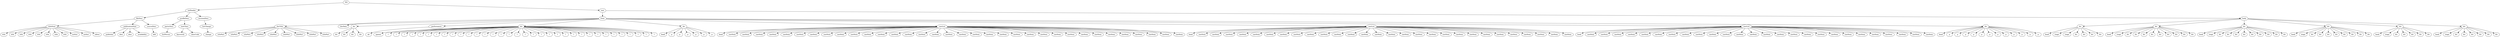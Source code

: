 digraph Tree {
	"t0" [label = "TEI"];
	"t1" [label = "teiHeader"];
	"t2" [label = "fileDesc"];
	"t3" [label = "titleStmt"];
	"t4" [label = "title"];
	"t5" [label = "title"];
	"t6" [label = "title"];
	"t7" [label = "title"];
	"t8" [label = "title"];
	"t9" [label = "title"];
	"t10" [label = "title"];
	"t11" [label = "title"];
	"t12" [label = "author"];
	"t13" [label = "author"];
	"t14" [label = "editor"];
	"t15" [label = "publicationStmt"];
	"t16" [label = "publisher"];
	"t17" [label = "idno"];
	"t18" [label = "idno"];
	"t19" [label = "availability"];
	"t20" [label = "sourceDesc"];
	"t21" [label = "bibl"];
	"t22" [label = "profileDesc"];
	"t23" [label = "particDesc"];
	"t24" [label = "listPerson"];
	"t25" [label = "textClass"];
	"t26" [label = "keywords"];
	"t27" [label = "classCode"];
	"t28" [label = "revisionDesc"];
	"t29" [label = "listChange"];
	"t30" [label = "change"];
	"t31" [label = "text"];
	"t32" [label = "front"];
	"t33" [label = "docTitle"];
	"t34" [label = "titlePart"];
	"t35" [label = "titlePart"];
	"t36" [label = "titlePart"];
	"t37" [label = "titlePart"];
	"t38" [label = "titlePart"];
	"t39" [label = "titlePart"];
	"t40" [label = "titlePart"];
	"t41" [label = "titlePart"];
	"t42" [label = "titlePart"];
	"t43" [label = "docDate"];
	"t44" [label = "div"];
	"t45" [label = "div"];
	"t46" [label = "div"];
	"t47" [label = "div"];
	"t48" [label = "div"];
	"t49" [label = "performance"];
	"t50" [label = "ab"];
	"t51" [label = "div"];
	"t52" [label = "opener"];
	"t53" [label = "l"];
	"t54" [label = "l"];
	"t55" [label = "l"];
	"t56" [label = "l"];
	"t57" [label = "l"];
	"t58" [label = "l"];
	"t59" [label = "l"];
	"t60" [label = "l"];
	"t61" [label = "l"];
	"t62" [label = "l"];
	"t63" [label = "l"];
	"t64" [label = "l"];
	"t65" [label = "l"];
	"t66" [label = "l"];
	"t67" [label = "l"];
	"t68" [label = "l"];
	"t69" [label = "l"];
	"t70" [label = "l"];
	"t71" [label = "l"];
	"t72" [label = "l"];
	"t73" [label = "l"];
	"t74" [label = "l"];
	"t75" [label = "l"];
	"t76" [label = "l"];
	"t77" [label = "l"];
	"t78" [label = "l"];
	"t79" [label = "l"];
	"t80" [label = "l"];
	"t81" [label = "l"];
	"t82" [label = "l"];
	"t83" [label = "l"];
	"t84" [label = "l"];
	"t85" [label = "l"];
	"t86" [label = "l"];
	"t87" [label = "div"];
	"t88" [label = "head"];
	"t89" [label = "p"];
	"t90" [label = "p"];
	"t91" [label = "p"];
	"t92" [label = "p"];
	"t93" [label = "p"];
	"t94" [label = "p"];
	"t95" [label = "castList"];
	"t96" [label = "head"];
	"t97" [label = "castItem"];
	"t98" [label = "castItem"];
	"t99" [label = "castItem"];
	"t100" [label = "castItem"];
	"t101" [label = "castItem"];
	"t102" [label = "castItem"];
	"t103" [label = "castItem"];
	"t104" [label = "castItem"];
	"t105" [label = "castItem"];
	"t106" [label = "castItem"];
	"t107" [label = "castItem"];
	"t108" [label = "castItem"];
	"t109" [label = "castItem"];
	"t110" [label = "castItem"];
	"t111" [label = "castItem"];
	"t112" [label = "castItem"];
	"t113" [label = "castItem"];
	"t114" [label = "castItem"];
	"t115" [label = "castItem"];
	"t116" [label = "castItem"];
	"t117" [label = "castItem"];
	"t118" [label = "castItem"];
	"t119" [label = "castItem"];
	"t120" [label = "castItem"];
	"t121" [label = "castItem"];
	"t122" [label = "castItem"];
	"t123" [label = "castItem"];
	"t124" [label = "castItem"];
	"t125" [label = "castItem"];
	"t126" [label = "castItem"];
	"t127" [label = "castItem"];
	"t128" [label = "castItem"];
	"t129" [label = "castItem"];
	"t130" [label = "castItem"];
	"t131" [label = "castList"];
	"t132" [label = "head"];
	"t133" [label = "castItem"];
	"t134" [label = "castItem"];
	"t135" [label = "castItem"];
	"t136" [label = "castItem"];
	"t137" [label = "castItem"];
	"t138" [label = "castItem"];
	"t139" [label = "castItem"];
	"t140" [label = "castItem"];
	"t141" [label = "castItem"];
	"t142" [label = "castItem"];
	"t143" [label = "castItem"];
	"t144" [label = "castItem"];
	"t145" [label = "castItem"];
	"t146" [label = "castItem"];
	"t147" [label = "castItem"];
	"t148" [label = "castItem"];
	"t149" [label = "castItem"];
	"t150" [label = "castItem"];
	"t151" [label = "castItem"];
	"t152" [label = "castItem"];
	"t153" [label = "castItem"];
	"t154" [label = "castItem"];
	"t155" [label = "castItem"];
	"t156" [label = "castItem"];
	"t157" [label = "castItem"];
	"t158" [label = "castItem"];
	"t159" [label = "castItem"];
	"t160" [label = "castItem"];
	"t161" [label = "castList"];
	"t162" [label = "head"];
	"t163" [label = "castItem"];
	"t164" [label = "castItem"];
	"t165" [label = "castItem"];
	"t166" [label = "castItem"];
	"t167" [label = "castItem"];
	"t168" [label = "castItem"];
	"t169" [label = "castItem"];
	"t170" [label = "castItem"];
	"t171" [label = "castItem"];
	"t172" [label = "castItem"];
	"t173" [label = "castItem"];
	"t174" [label = "castItem"];
	"t175" [label = "castItem"];
	"t176" [label = "castItem"];
	"t177" [label = "castItem"];
	"t178" [label = "castItem"];
	"t179" [label = "castItem"];
	"t180" [label = "castItem"];
	"t181" [label = "castItem"];
	"t182" [label = "castItem"];
	"t183" [label = "castItem"];
	"t184" [label = "castItem"];
	"t185" [label = "castItem"];
	"t186" [label = "castItem"];
	"t187" [label = "castItem"];
	"t188" [label = "castItem"];
	"t189" [label = "div"];
	"t190" [label = "head"];
	"t191" [label = "p"];
	"t192" [label = "p"];
	"t193" [label = "p"];
	"t194" [label = "p"];
	"t195" [label = "p"];
	"t196" [label = "p"];
	"t197" [label = "p"];
	"t198" [label = "p"];
	"t199" [label = "p"];
	"t200" [label = "p"];
	"t201" [label = "p"];
	"t202" [label = "p"];
	"t203" [label = "body"];
	"t204" [label = "div"];
	"t205" [label = "head"];
	"t206" [label = "stage"];
	"t207" [label = "stage"];
	"t208" [label = "div"];
	"t209" [label = "div"];
	"t210" [label = "div"];
	"t211" [label = "div"];
	"t212" [label = "div"];
	"t213" [label = "head"];
	"t214" [label = "stage"];
	"t215" [label = "div"];
	"t216" [label = "div"];
	"t217" [label = "div"];
	"t218" [label = "div"];
	"t219" [label = "div"];
	"t220" [label = "div"];
	"t221" [label = "div"];
	"t222" [label = "div"];
	"t223" [label = "div"];
	"t224" [label = "div"];
	"t225" [label = "head"];
	"t226" [label = "stage"];
	"t227" [label = "div"];
	"t228" [label = "div"];
	"t229" [label = "div"];
	"t230" [label = "div"];
	"t231" [label = "div"];
	"t232" [label = "div"];
	"t233" [label = "div"];
	"t234" [label = "div"];
	"t235" [label = "div"];
	"t236" [label = "div"];
	"t237" [label = "head"];
	"t238" [label = "stage"];
	"t239" [label = "div"];
	"t240" [label = "div"];
	"t241" [label = "div"];
	"t242" [label = "div"];
	"t243" [label = "div"];
	"t244" [label = "div"];
	"t245" [label = "div"];
	"t246" [label = "div"];
	"t247" [label = "div"];
	"t248" [label = "head"];
	"t249" [label = "stage"];
	"t250" [label = "div"];
	"t251" [label = "div"];
	"t252" [label = "div"];
	"t253" [label = "div"];
	"t254" [label = "div"];
	"t255" [label = "div"];
	"t256" [label = "head"];
	"t257" [label = "stage"];
	"t258" [label = "div"];
	"t259" [label = "div"];
	"t260" [label = "div"];
	"t261" [label = "div"];
	"t262" [label = "div"];
	"t263" [label = "div"];
	"t0" -> "t1";
	"t1" -> "t2";
	"t2" -> "t3";
	"t3" -> "t4";
	"t3" -> "t5";
	"t3" -> "t6";
	"t3" -> "t7";
	"t3" -> "t8";
	"t3" -> "t9";
	"t3" -> "t10";
	"t3" -> "t11";
	"t3" -> "t12";
	"t3" -> "t13";
	"t3" -> "t14";
	"t2" -> "t15";
	"t15" -> "t16";
	"t15" -> "t17";
	"t15" -> "t18";
	"t15" -> "t19";
	"t2" -> "t20";
	"t20" -> "t21";
	"t1" -> "t22";
	"t22" -> "t23";
	"t23" -> "t24";
	"t22" -> "t25";
	"t25" -> "t26";
	"t25" -> "t27";
	"t1" -> "t28";
	"t28" -> "t29";
	"t29" -> "t30";
	"t0" -> "t31";
	"t31" -> "t32";
	"t32" -> "t33";
	"t33" -> "t34";
	"t33" -> "t35";
	"t33" -> "t36";
	"t33" -> "t37";
	"t33" -> "t38";
	"t33" -> "t39";
	"t33" -> "t40";
	"t33" -> "t41";
	"t33" -> "t42";
	"t32" -> "t43";
	"t32" -> "t44";
	"t44" -> "t45";
	"t44" -> "t46";
	"t44" -> "t47";
	"t44" -> "t48";
	"t32" -> "t49";
	"t49" -> "t50";
	"t32" -> "t51";
	"t51" -> "t52";
	"t51" -> "t53";
	"t51" -> "t54";
	"t51" -> "t55";
	"t51" -> "t56";
	"t51" -> "t57";
	"t51" -> "t58";
	"t51" -> "t59";
	"t51" -> "t60";
	"t51" -> "t61";
	"t51" -> "t62";
	"t51" -> "t63";
	"t51" -> "t64";
	"t51" -> "t65";
	"t51" -> "t66";
	"t51" -> "t67";
	"t51" -> "t68";
	"t51" -> "t69";
	"t51" -> "t70";
	"t51" -> "t71";
	"t51" -> "t72";
	"t51" -> "t73";
	"t51" -> "t74";
	"t51" -> "t75";
	"t51" -> "t76";
	"t51" -> "t77";
	"t51" -> "t78";
	"t51" -> "t79";
	"t51" -> "t80";
	"t51" -> "t81";
	"t51" -> "t82";
	"t51" -> "t83";
	"t51" -> "t84";
	"t51" -> "t85";
	"t51" -> "t86";
	"t32" -> "t87";
	"t87" -> "t88";
	"t87" -> "t89";
	"t87" -> "t90";
	"t87" -> "t91";
	"t87" -> "t92";
	"t87" -> "t93";
	"t87" -> "t94";
	"t32" -> "t95";
	"t95" -> "t96";
	"t95" -> "t97";
	"t95" -> "t98";
	"t95" -> "t99";
	"t95" -> "t100";
	"t95" -> "t101";
	"t95" -> "t102";
	"t95" -> "t103";
	"t95" -> "t104";
	"t95" -> "t105";
	"t95" -> "t106";
	"t95" -> "t107";
	"t95" -> "t108";
	"t95" -> "t109";
	"t95" -> "t110";
	"t95" -> "t111";
	"t95" -> "t112";
	"t95" -> "t113";
	"t95" -> "t114";
	"t95" -> "t115";
	"t95" -> "t116";
	"t95" -> "t117";
	"t95" -> "t118";
	"t95" -> "t119";
	"t95" -> "t120";
	"t95" -> "t121";
	"t95" -> "t122";
	"t95" -> "t123";
	"t95" -> "t124";
	"t95" -> "t125";
	"t95" -> "t126";
	"t95" -> "t127";
	"t95" -> "t128";
	"t95" -> "t129";
	"t95" -> "t130";
	"t32" -> "t131";
	"t131" -> "t132";
	"t131" -> "t133";
	"t131" -> "t134";
	"t131" -> "t135";
	"t131" -> "t136";
	"t131" -> "t137";
	"t131" -> "t138";
	"t131" -> "t139";
	"t131" -> "t140";
	"t131" -> "t141";
	"t131" -> "t142";
	"t131" -> "t143";
	"t131" -> "t144";
	"t131" -> "t145";
	"t131" -> "t146";
	"t131" -> "t147";
	"t131" -> "t148";
	"t131" -> "t149";
	"t131" -> "t150";
	"t131" -> "t151";
	"t131" -> "t152";
	"t131" -> "t153";
	"t131" -> "t154";
	"t131" -> "t155";
	"t131" -> "t156";
	"t131" -> "t157";
	"t131" -> "t158";
	"t131" -> "t159";
	"t131" -> "t160";
	"t32" -> "t161";
	"t161" -> "t162";
	"t161" -> "t163";
	"t161" -> "t164";
	"t161" -> "t165";
	"t161" -> "t166";
	"t161" -> "t167";
	"t161" -> "t168";
	"t161" -> "t169";
	"t161" -> "t170";
	"t161" -> "t171";
	"t161" -> "t172";
	"t161" -> "t173";
	"t161" -> "t174";
	"t161" -> "t175";
	"t161" -> "t176";
	"t161" -> "t177";
	"t161" -> "t178";
	"t161" -> "t179";
	"t161" -> "t180";
	"t161" -> "t181";
	"t161" -> "t182";
	"t161" -> "t183";
	"t161" -> "t184";
	"t161" -> "t185";
	"t161" -> "t186";
	"t161" -> "t187";
	"t161" -> "t188";
	"t32" -> "t189";
	"t189" -> "t190";
	"t189" -> "t191";
	"t189" -> "t192";
	"t189" -> "t193";
	"t189" -> "t194";
	"t189" -> "t195";
	"t189" -> "t196";
	"t189" -> "t197";
	"t189" -> "t198";
	"t189" -> "t199";
	"t189" -> "t200";
	"t189" -> "t201";
	"t189" -> "t202";
	"t31" -> "t203";
	"t203" -> "t204";
	"t204" -> "t205";
	"t204" -> "t206";
	"t204" -> "t207";
	"t204" -> "t208";
	"t204" -> "t209";
	"t204" -> "t210";
	"t204" -> "t211";
	"t203" -> "t212";
	"t212" -> "t213";
	"t212" -> "t214";
	"t212" -> "t215";
	"t212" -> "t216";
	"t212" -> "t217";
	"t212" -> "t218";
	"t212" -> "t219";
	"t212" -> "t220";
	"t212" -> "t221";
	"t212" -> "t222";
	"t212" -> "t223";
	"t203" -> "t224";
	"t224" -> "t225";
	"t224" -> "t226";
	"t224" -> "t227";
	"t224" -> "t228";
	"t224" -> "t229";
	"t224" -> "t230";
	"t224" -> "t231";
	"t224" -> "t232";
	"t224" -> "t233";
	"t224" -> "t234";
	"t224" -> "t235";
	"t203" -> "t236";
	"t236" -> "t237";
	"t236" -> "t238";
	"t236" -> "t239";
	"t236" -> "t240";
	"t236" -> "t241";
	"t236" -> "t242";
	"t236" -> "t243";
	"t236" -> "t244";
	"t236" -> "t245";
	"t236" -> "t246";
	"t203" -> "t247";
	"t247" -> "t248";
	"t247" -> "t249";
	"t247" -> "t250";
	"t247" -> "t251";
	"t247" -> "t252";
	"t247" -> "t253";
	"t247" -> "t254";
	"t203" -> "t255";
	"t255" -> "t256";
	"t255" -> "t257";
	"t255" -> "t258";
	"t255" -> "t259";
	"t255" -> "t260";
	"t255" -> "t261";
	"t255" -> "t262";
	"t255" -> "t263";
}

